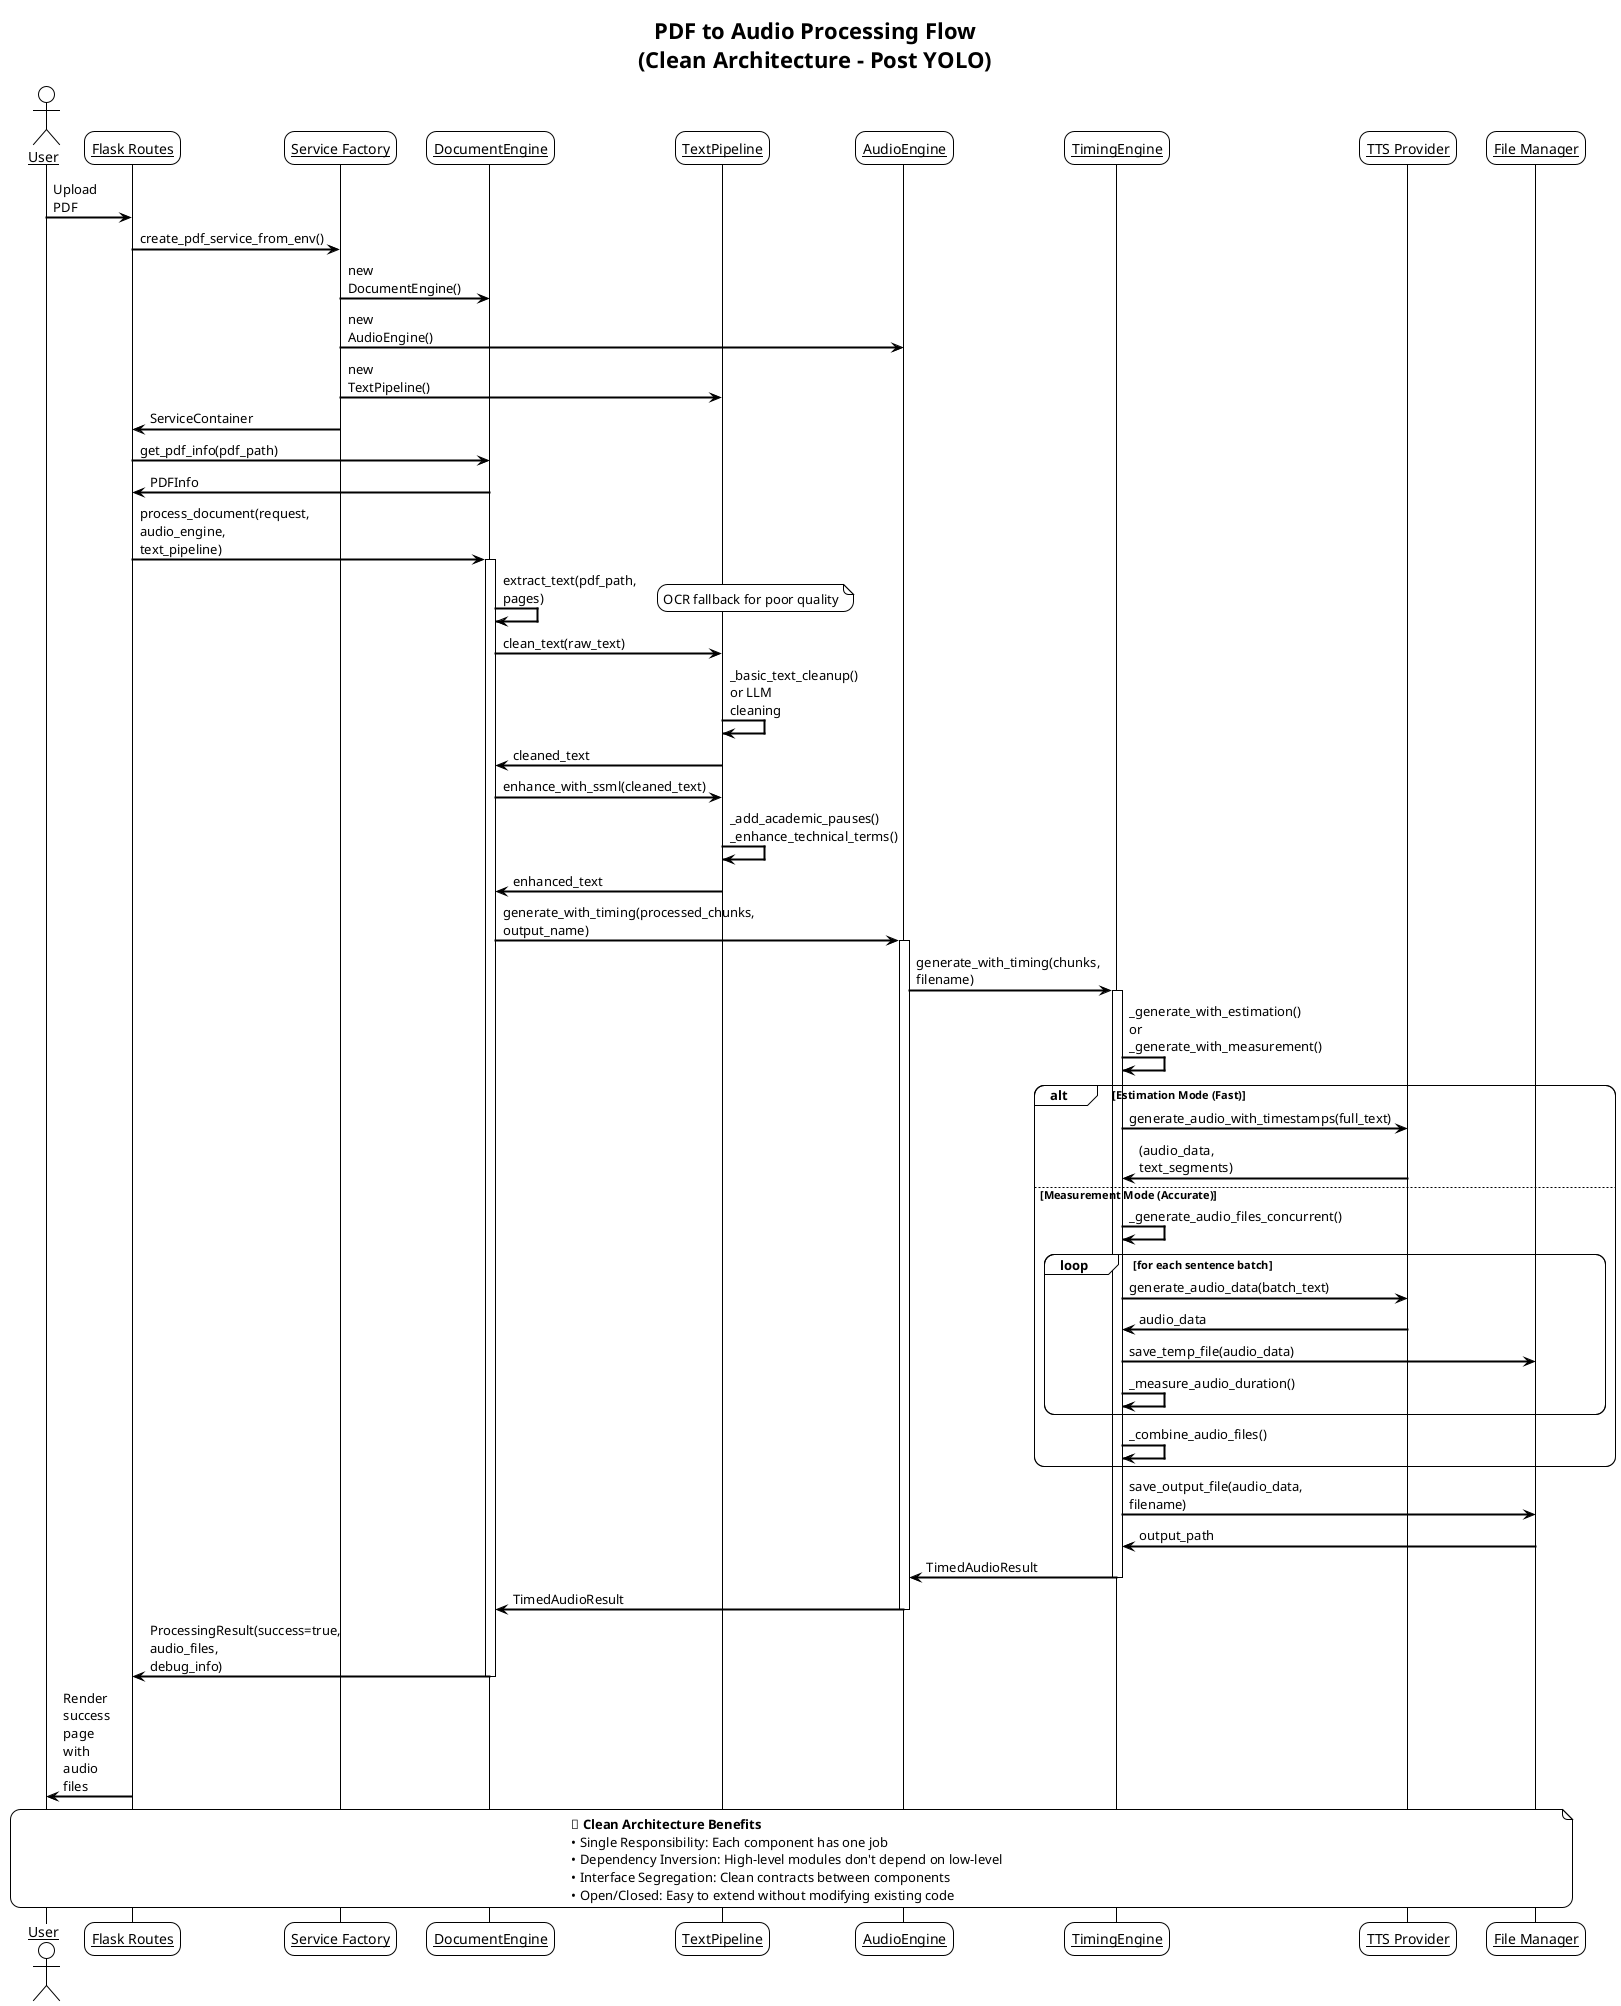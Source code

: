 @startuml PDF_to_Audio_Component_Interactions
!theme plain
skinparam sequenceArrowThickness 2
skinparam roundcorner 20
skinparam maxmessagesize 60
skinparam sequenceParticipant underline

title PDF to Audio Processing Flow\n(Clean Architecture - Post YOLO)

actor User
participant "Flask Routes" as Routes
participant "Service Factory" as Factory
participant "DocumentEngine" as DocEngine
participant "TextPipeline" as TextPipe
participant "AudioEngine" as AudioEngine
participant "TimingEngine" as TimingEngine
participant "TTS Provider" as TTS
participant "File Manager" as FileManager

User -> Routes : Upload PDF
Routes -> Factory : create_pdf_service_from_env()
Factory -> DocEngine : new DocumentEngine()
Factory -> AudioEngine : new AudioEngine()
Factory -> TextPipe : new TextPipeline()
Factory -> Routes : ServiceContainer

Routes -> DocEngine : get_pdf_info(pdf_path)
DocEngine -> Routes : PDFInfo

Routes -> DocEngine : process_document(request, audio_engine, text_pipeline)

activate DocEngine
DocEngine -> DocEngine : extract_text(pdf_path, pages)
note right : OCR fallback for poor quality

DocEngine -> TextPipe : clean_text(raw_text)
TextPipe -> TextPipe : _basic_text_cleanup() or LLM cleaning
TextPipe -> DocEngine : cleaned_text

DocEngine -> TextPipe : enhance_with_ssml(cleaned_text)
TextPipe -> TextPipe : _add_academic_pauses()\n_enhance_technical_terms()
TextPipe -> DocEngine : enhanced_text

DocEngine -> AudioEngine : generate_with_timing(processed_chunks, output_name)

activate AudioEngine
AudioEngine -> TimingEngine : generate_with_timing(chunks, filename)

activate TimingEngine
TimingEngine -> TimingEngine : _generate_with_estimation() or\n_generate_with_measurement()

alt Estimation Mode (Fast)
  TimingEngine -> TTS : generate_audio_with_timestamps(full_text)
  TTS -> TimingEngine : (audio_data, text_segments)
else Measurement Mode (Accurate)
  TimingEngine -> TimingEngine : _generate_audio_files_concurrent()
  loop for each sentence batch
    TimingEngine -> TTS : generate_audio_data(batch_text)
    TTS -> TimingEngine : audio_data
    TimingEngine -> FileManager : save_temp_file(audio_data)
    TimingEngine -> TimingEngine : _measure_audio_duration()
  end
  TimingEngine -> TimingEngine : _combine_audio_files()
end

TimingEngine -> FileManager : save_output_file(audio_data, filename)
FileManager -> TimingEngine : output_path
TimingEngine -> AudioEngine : TimedAudioResult
deactivate TimingEngine

AudioEngine -> DocEngine : TimedAudioResult
deactivate AudioEngine

DocEngine -> Routes : ProcessingResult(success=true, audio_files, debug_info)
deactivate DocEngine

Routes -> User : Render success page with audio files

note over User, FileManager
🎯 **Clean Architecture Benefits**
• Single Responsibility: Each component has one job
• Dependency Inversion: High-level modules don't depend on low-level
• Interface Segregation: Clean contracts between components  
• Open/Closed: Easy to extend without modifying existing code
end note

@enduml